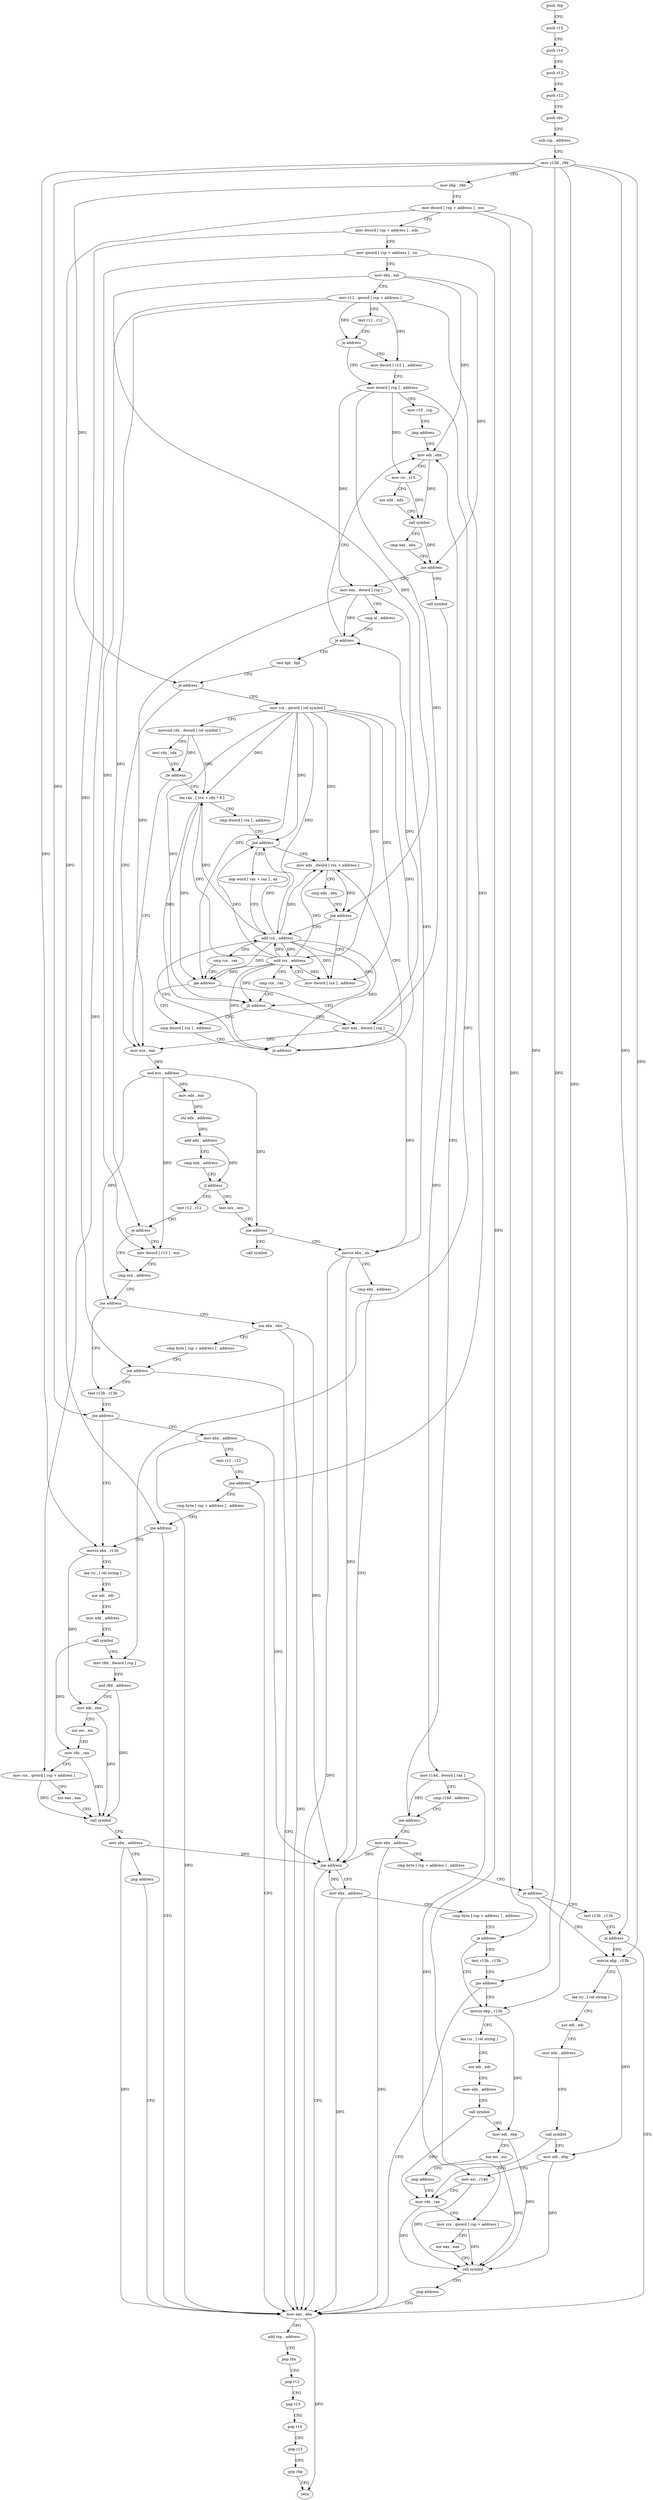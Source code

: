 digraph "func" {
"322032" [label = "push rbp" ]
"322033" [label = "push r15" ]
"322035" [label = "push r14" ]
"322037" [label = "push r13" ]
"322039" [label = "push r12" ]
"322041" [label = "push rbx" ]
"322042" [label = "sub rsp , address" ]
"322046" [label = "mov r13d , r9d" ]
"322049" [label = "mov ebp , r8d" ]
"322052" [label = "mov dword [ rsp + address ] , ecx" ]
"322056" [label = "mov dword [ rsp + address ] , edx" ]
"322060" [label = "mov qword [ rsp + address ] , rsi" ]
"322065" [label = "mov ebx , edi" ]
"322067" [label = "mov r12 , qword [ rsp + address ]" ]
"322072" [label = "test r12 , r12" ]
"322075" [label = "je address" ]
"322085" [label = "mov dword [ rsp ] , address" ]
"322077" [label = "mov dword [ r12 ] , address" ]
"322092" [label = "mov r15 , rsp" ]
"322095" [label = "jmp address" ]
"322130" [label = "mov edi , ebx" ]
"322132" [label = "mov rsi , r15" ]
"322135" [label = "xor edx , edx" ]
"322137" [label = "call symbol" ]
"322142" [label = "cmp eax , ebx" ]
"322144" [label = "jne address" ]
"322112" [label = "call symbol" ]
"322146" [label = "mov eax , dword [ rsp ]" ]
"322117" [label = "mov r14d , dword [ rax ]" ]
"322120" [label = "cmp r14d , address" ]
"322124" [label = "jne address" ]
"322373" [label = "mov ebx , address" ]
"322149" [label = "cmp al , address" ]
"322151" [label = "je address" ]
"322153" [label = "test bpl , bpl" ]
"322378" [label = "cmp byte [ rsp + address ] , address" ]
"322383" [label = "je address" ]
"322390" [label = "movzx ebp , r13b" ]
"322385" [label = "test r13b , r13b" ]
"322156" [label = "je address" ]
"322231" [label = "mov ecx , eax" ]
"322158" [label = "mov rcx , qword [ rel symbol ]" ]
"322394" [label = "lea rsi , [ rel string ]" ]
"322401" [label = "xor edi , edi" ]
"322403" [label = "mov edx , address" ]
"322408" [label = "call symbol" ]
"322413" [label = "mov edi , ebp" ]
"322415" [label = "mov esi , r14d" ]
"322418" [label = "mov rdx , rax" ]
"322388" [label = "je address" ]
"322464" [label = "mov eax , ebx" ]
"322233" [label = "and ecx , address" ]
"322236" [label = "mov edx , ecx" ]
"322238" [label = "shl edx , address" ]
"322241" [label = "add edx , address" ]
"322247" [label = "cmp edx , address" ]
"322253" [label = "jl address" ]
"322435" [label = "test ecx , ecx" ]
"322259" [label = "test r12 , r12" ]
"322165" [label = "movsxd rdx , dword [ rel symbol ]" ]
"322172" [label = "test rdx , rdx" ]
"322175" [label = "jle address" ]
"322177" [label = "lea rax , [ rcx + rdx * 8 ]" ]
"322466" [label = "add rsp , address" ]
"322470" [label = "pop rbx" ]
"322471" [label = "pop r12" ]
"322473" [label = "pop r13" ]
"322475" [label = "pop r14" ]
"322477" [label = "pop r15" ]
"322479" [label = "pop rbp" ]
"322480" [label = "retn" ]
"322437" [label = "jne address" ]
"322510" [label = "call symbol" ]
"322439" [label = "movzx ebx , ah" ]
"322262" [label = "je address" ]
"322268" [label = "cmp ecx , address" ]
"322264" [label = "mov dword [ r12 ] , ecx" ]
"322181" [label = "cmp dword [ rcx ] , address" ]
"322184" [label = "jne address" ]
"322206" [label = "mov edx , dword [ rcx + address ]" ]
"322186" [label = "nop word [ rax + rax ] , ax" ]
"322442" [label = "cmp ebx , address" ]
"322445" [label = "jne address" ]
"322447" [label = "mov ebx , address" ]
"322271" [label = "jne address" ]
"322286" [label = "test r13b , r13b" ]
"322273" [label = "xor ebx , ebx" ]
"322209" [label = "cmp edx , ebx" ]
"322211" [label = "jne address" ]
"322192" [label = "add rcx , address" ]
"322213" [label = "mov dword [ rcx ] , address" ]
"322452" [label = "cmp byte [ rsp + address ] , address" ]
"322457" [label = "je address" ]
"322481" [label = "movzx ebp , r13b" ]
"322459" [label = "test r13b , r13b" ]
"322289" [label = "jne address" ]
"322316" [label = "movzx ebx , r13b" ]
"322291" [label = "mov ebx , address" ]
"322275" [label = "cmp byte [ rsp + address ] , address" ]
"322280" [label = "jne address" ]
"322196" [label = "cmp rcx , rax" ]
"322199" [label = "jae address" ]
"322228" [label = "mov eax , dword [ rsp ]" ]
"322201" [label = "cmp dword [ rcx ] , address" ]
"322219" [label = "add rcx , address" ]
"322223" [label = "cmp rcx , rax" ]
"322226" [label = "jb address" ]
"322204" [label = "je address" ]
"322485" [label = "lea rsi , [ rel string ]" ]
"322492" [label = "xor edi , edi" ]
"322494" [label = "mov edx , address" ]
"322499" [label = "call symbol" ]
"322504" [label = "mov edi , ebp" ]
"322506" [label = "xor esi , esi" ]
"322508" [label = "jmp address" ]
"322462" [label = "jne address" ]
"322320" [label = "lea rsi , [ rel string ]" ]
"322327" [label = "xor edi , edi" ]
"322329" [label = "mov edx , address" ]
"322334" [label = "call symbol" ]
"322339" [label = "mov r8d , dword [ rsp ]" ]
"322343" [label = "and r8d , address" ]
"322347" [label = "mov edi , ebx" ]
"322349" [label = "xor esi , esi" ]
"322351" [label = "mov rdx , rax" ]
"322354" [label = "mov rcx , qword [ rsp + address ]" ]
"322359" [label = "xor eax , eax" ]
"322361" [label = "call symbol" ]
"322366" [label = "mov ebx , address" ]
"322371" [label = "jmp address" ]
"322296" [label = "test r12 , r12" ]
"322299" [label = "jne address" ]
"322305" [label = "cmp byte [ rsp + address ] , address" ]
"322421" [label = "mov rcx , qword [ rsp + address ]" ]
"322426" [label = "xor eax , eax" ]
"322428" [label = "call symbol" ]
"322433" [label = "jmp address" ]
"322310" [label = "jne address" ]
"322032" -> "322033" [ label = "CFG" ]
"322033" -> "322035" [ label = "CFG" ]
"322035" -> "322037" [ label = "CFG" ]
"322037" -> "322039" [ label = "CFG" ]
"322039" -> "322041" [ label = "CFG" ]
"322041" -> "322042" [ label = "CFG" ]
"322042" -> "322046" [ label = "CFG" ]
"322046" -> "322049" [ label = "CFG" ]
"322046" -> "322390" [ label = "DFG" ]
"322046" -> "322388" [ label = "DFG" ]
"322046" -> "322289" [ label = "DFG" ]
"322046" -> "322481" [ label = "DFG" ]
"322046" -> "322462" [ label = "DFG" ]
"322046" -> "322316" [ label = "DFG" ]
"322049" -> "322052" [ label = "CFG" ]
"322049" -> "322156" [ label = "DFG" ]
"322052" -> "322056" [ label = "CFG" ]
"322052" -> "322383" [ label = "DFG" ]
"322052" -> "322457" [ label = "DFG" ]
"322052" -> "322310" [ label = "DFG" ]
"322056" -> "322060" [ label = "CFG" ]
"322056" -> "322280" [ label = "DFG" ]
"322060" -> "322065" [ label = "CFG" ]
"322060" -> "322421" [ label = "DFG" ]
"322060" -> "322354" [ label = "DFG" ]
"322065" -> "322067" [ label = "CFG" ]
"322065" -> "322130" [ label = "DFG" ]
"322065" -> "322144" [ label = "DFG" ]
"322065" -> "322211" [ label = "DFG" ]
"322067" -> "322072" [ label = "CFG" ]
"322067" -> "322075" [ label = "DFG" ]
"322067" -> "322077" [ label = "DFG" ]
"322067" -> "322262" [ label = "DFG" ]
"322067" -> "322264" [ label = "DFG" ]
"322067" -> "322299" [ label = "DFG" ]
"322072" -> "322075" [ label = "CFG" ]
"322075" -> "322085" [ label = "CFG" ]
"322075" -> "322077" [ label = "CFG" ]
"322085" -> "322092" [ label = "CFG" ]
"322085" -> "322146" [ label = "DFG" ]
"322085" -> "322339" [ label = "DFG" ]
"322085" -> "322228" [ label = "DFG" ]
"322085" -> "322132" [ label = "DFG" ]
"322077" -> "322085" [ label = "CFG" ]
"322092" -> "322095" [ label = "CFG" ]
"322095" -> "322130" [ label = "CFG" ]
"322130" -> "322132" [ label = "CFG" ]
"322130" -> "322137" [ label = "DFG" ]
"322132" -> "322135" [ label = "CFG" ]
"322132" -> "322137" [ label = "DFG" ]
"322135" -> "322137" [ label = "CFG" ]
"322137" -> "322142" [ label = "CFG" ]
"322137" -> "322144" [ label = "DFG" ]
"322142" -> "322144" [ label = "CFG" ]
"322144" -> "322112" [ label = "CFG" ]
"322144" -> "322146" [ label = "CFG" ]
"322112" -> "322117" [ label = "DFG" ]
"322146" -> "322149" [ label = "CFG" ]
"322146" -> "322151" [ label = "DFG" ]
"322146" -> "322231" [ label = "DFG" ]
"322146" -> "322439" [ label = "DFG" ]
"322117" -> "322120" [ label = "CFG" ]
"322117" -> "322124" [ label = "DFG" ]
"322117" -> "322415" [ label = "DFG" ]
"322120" -> "322124" [ label = "CFG" ]
"322124" -> "322373" [ label = "CFG" ]
"322124" -> "322130" [ label = "CFG" ]
"322373" -> "322378" [ label = "CFG" ]
"322373" -> "322464" [ label = "DFG" ]
"322373" -> "322445" [ label = "DFG" ]
"322149" -> "322151" [ label = "CFG" ]
"322151" -> "322130" [ label = "CFG" ]
"322151" -> "322153" [ label = "CFG" ]
"322153" -> "322156" [ label = "CFG" ]
"322378" -> "322383" [ label = "CFG" ]
"322383" -> "322390" [ label = "CFG" ]
"322383" -> "322385" [ label = "CFG" ]
"322390" -> "322394" [ label = "CFG" ]
"322390" -> "322413" [ label = "DFG" ]
"322385" -> "322388" [ label = "CFG" ]
"322156" -> "322231" [ label = "CFG" ]
"322156" -> "322158" [ label = "CFG" ]
"322231" -> "322233" [ label = "DFG" ]
"322158" -> "322165" [ label = "CFG" ]
"322158" -> "322177" [ label = "DFG" ]
"322158" -> "322184" [ label = "DFG" ]
"322158" -> "322206" [ label = "DFG" ]
"322158" -> "322192" [ label = "DFG" ]
"322158" -> "322199" [ label = "DFG" ]
"322158" -> "322213" [ label = "DFG" ]
"322158" -> "322219" [ label = "DFG" ]
"322158" -> "322226" [ label = "DFG" ]
"322158" -> "322204" [ label = "DFG" ]
"322394" -> "322401" [ label = "CFG" ]
"322401" -> "322403" [ label = "CFG" ]
"322403" -> "322408" [ label = "CFG" ]
"322408" -> "322413" [ label = "CFG" ]
"322408" -> "322418" [ label = "DFG" ]
"322413" -> "322415" [ label = "CFG" ]
"322413" -> "322428" [ label = "DFG" ]
"322415" -> "322418" [ label = "CFG" ]
"322415" -> "322428" [ label = "DFG" ]
"322418" -> "322421" [ label = "CFG" ]
"322418" -> "322428" [ label = "DFG" ]
"322388" -> "322464" [ label = "CFG" ]
"322388" -> "322390" [ label = "CFG" ]
"322464" -> "322466" [ label = "CFG" ]
"322464" -> "322480" [ label = "DFG" ]
"322233" -> "322236" [ label = "DFG" ]
"322233" -> "322437" [ label = "DFG" ]
"322233" -> "322271" [ label = "DFG" ]
"322233" -> "322264" [ label = "DFG" ]
"322236" -> "322238" [ label = "DFG" ]
"322238" -> "322241" [ label = "DFG" ]
"322241" -> "322247" [ label = "CFG" ]
"322241" -> "322253" [ label = "DFG" ]
"322247" -> "322253" [ label = "CFG" ]
"322253" -> "322435" [ label = "CFG" ]
"322253" -> "322259" [ label = "CFG" ]
"322435" -> "322437" [ label = "CFG" ]
"322259" -> "322262" [ label = "CFG" ]
"322165" -> "322172" [ label = "CFG" ]
"322165" -> "322175" [ label = "DFG" ]
"322165" -> "322177" [ label = "DFG" ]
"322172" -> "322175" [ label = "CFG" ]
"322175" -> "322231" [ label = "CFG" ]
"322175" -> "322177" [ label = "CFG" ]
"322177" -> "322181" [ label = "CFG" ]
"322177" -> "322199" [ label = "DFG" ]
"322177" -> "322226" [ label = "DFG" ]
"322466" -> "322470" [ label = "CFG" ]
"322470" -> "322471" [ label = "CFG" ]
"322471" -> "322473" [ label = "CFG" ]
"322473" -> "322475" [ label = "CFG" ]
"322475" -> "322477" [ label = "CFG" ]
"322477" -> "322479" [ label = "CFG" ]
"322479" -> "322480" [ label = "CFG" ]
"322437" -> "322510" [ label = "CFG" ]
"322437" -> "322439" [ label = "CFG" ]
"322439" -> "322442" [ label = "CFG" ]
"322439" -> "322464" [ label = "DFG" ]
"322439" -> "322445" [ label = "DFG" ]
"322262" -> "322268" [ label = "CFG" ]
"322262" -> "322264" [ label = "CFG" ]
"322268" -> "322271" [ label = "CFG" ]
"322264" -> "322268" [ label = "CFG" ]
"322181" -> "322184" [ label = "CFG" ]
"322184" -> "322206" [ label = "CFG" ]
"322184" -> "322186" [ label = "CFG" ]
"322206" -> "322209" [ label = "CFG" ]
"322206" -> "322211" [ label = "DFG" ]
"322186" -> "322192" [ label = "CFG" ]
"322442" -> "322445" [ label = "CFG" ]
"322445" -> "322464" [ label = "CFG" ]
"322445" -> "322447" [ label = "CFG" ]
"322447" -> "322452" [ label = "CFG" ]
"322447" -> "322464" [ label = "DFG" ]
"322447" -> "322445" [ label = "DFG" ]
"322271" -> "322286" [ label = "CFG" ]
"322271" -> "322273" [ label = "CFG" ]
"322286" -> "322289" [ label = "CFG" ]
"322273" -> "322275" [ label = "CFG" ]
"322273" -> "322464" [ label = "DFG" ]
"322273" -> "322445" [ label = "DFG" ]
"322209" -> "322211" [ label = "CFG" ]
"322211" -> "322192" [ label = "CFG" ]
"322211" -> "322213" [ label = "CFG" ]
"322192" -> "322196" [ label = "CFG" ]
"322192" -> "322184" [ label = "DFG" ]
"322192" -> "322206" [ label = "DFG" ]
"322192" -> "322177" [ label = "DFG" ]
"322192" -> "322199" [ label = "DFG" ]
"322192" -> "322213" [ label = "DFG" ]
"322192" -> "322219" [ label = "DFG" ]
"322192" -> "322226" [ label = "DFG" ]
"322192" -> "322204" [ label = "DFG" ]
"322213" -> "322219" [ label = "CFG" ]
"322452" -> "322457" [ label = "CFG" ]
"322457" -> "322481" [ label = "CFG" ]
"322457" -> "322459" [ label = "CFG" ]
"322481" -> "322485" [ label = "CFG" ]
"322481" -> "322504" [ label = "DFG" ]
"322459" -> "322462" [ label = "CFG" ]
"322289" -> "322316" [ label = "CFG" ]
"322289" -> "322291" [ label = "CFG" ]
"322316" -> "322320" [ label = "CFG" ]
"322316" -> "322347" [ label = "DFG" ]
"322291" -> "322296" [ label = "CFG" ]
"322291" -> "322464" [ label = "DFG" ]
"322291" -> "322445" [ label = "DFG" ]
"322275" -> "322280" [ label = "CFG" ]
"322280" -> "322464" [ label = "CFG" ]
"322280" -> "322286" [ label = "CFG" ]
"322196" -> "322199" [ label = "CFG" ]
"322199" -> "322228" [ label = "CFG" ]
"322199" -> "322201" [ label = "CFG" ]
"322228" -> "322231" [ label = "DFG" ]
"322228" -> "322151" [ label = "DFG" ]
"322228" -> "322439" [ label = "DFG" ]
"322201" -> "322204" [ label = "CFG" ]
"322219" -> "322223" [ label = "CFG" ]
"322219" -> "322184" [ label = "DFG" ]
"322219" -> "322206" [ label = "DFG" ]
"322219" -> "322192" [ label = "DFG" ]
"322219" -> "322213" [ label = "DFG" ]
"322219" -> "322177" [ label = "DFG" ]
"322219" -> "322199" [ label = "DFG" ]
"322219" -> "322226" [ label = "DFG" ]
"322219" -> "322204" [ label = "DFG" ]
"322223" -> "322226" [ label = "CFG" ]
"322226" -> "322201" [ label = "CFG" ]
"322226" -> "322228" [ label = "CFG" ]
"322204" -> "322192" [ label = "CFG" ]
"322204" -> "322206" [ label = "CFG" ]
"322485" -> "322492" [ label = "CFG" ]
"322492" -> "322494" [ label = "CFG" ]
"322494" -> "322499" [ label = "CFG" ]
"322499" -> "322504" [ label = "CFG" ]
"322499" -> "322418" [ label = "DFG" ]
"322504" -> "322506" [ label = "CFG" ]
"322504" -> "322428" [ label = "DFG" ]
"322506" -> "322508" [ label = "CFG" ]
"322506" -> "322428" [ label = "DFG" ]
"322508" -> "322418" [ label = "CFG" ]
"322462" -> "322481" [ label = "CFG" ]
"322462" -> "322464" [ label = "CFG" ]
"322320" -> "322327" [ label = "CFG" ]
"322327" -> "322329" [ label = "CFG" ]
"322329" -> "322334" [ label = "CFG" ]
"322334" -> "322339" [ label = "CFG" ]
"322334" -> "322351" [ label = "DFG" ]
"322339" -> "322343" [ label = "DFG" ]
"322343" -> "322347" [ label = "CFG" ]
"322343" -> "322361" [ label = "DFG" ]
"322347" -> "322349" [ label = "CFG" ]
"322347" -> "322361" [ label = "DFG" ]
"322349" -> "322351" [ label = "CFG" ]
"322351" -> "322354" [ label = "CFG" ]
"322351" -> "322361" [ label = "DFG" ]
"322354" -> "322359" [ label = "CFG" ]
"322354" -> "322361" [ label = "DFG" ]
"322359" -> "322361" [ label = "CFG" ]
"322361" -> "322366" [ label = "CFG" ]
"322366" -> "322371" [ label = "CFG" ]
"322366" -> "322464" [ label = "DFG" ]
"322366" -> "322445" [ label = "DFG" ]
"322371" -> "322464" [ label = "CFG" ]
"322296" -> "322299" [ label = "CFG" ]
"322299" -> "322464" [ label = "CFG" ]
"322299" -> "322305" [ label = "CFG" ]
"322305" -> "322310" [ label = "CFG" ]
"322421" -> "322426" [ label = "CFG" ]
"322421" -> "322428" [ label = "DFG" ]
"322426" -> "322428" [ label = "CFG" ]
"322428" -> "322433" [ label = "CFG" ]
"322433" -> "322464" [ label = "CFG" ]
"322310" -> "322464" [ label = "CFG" ]
"322310" -> "322316" [ label = "CFG" ]
}
